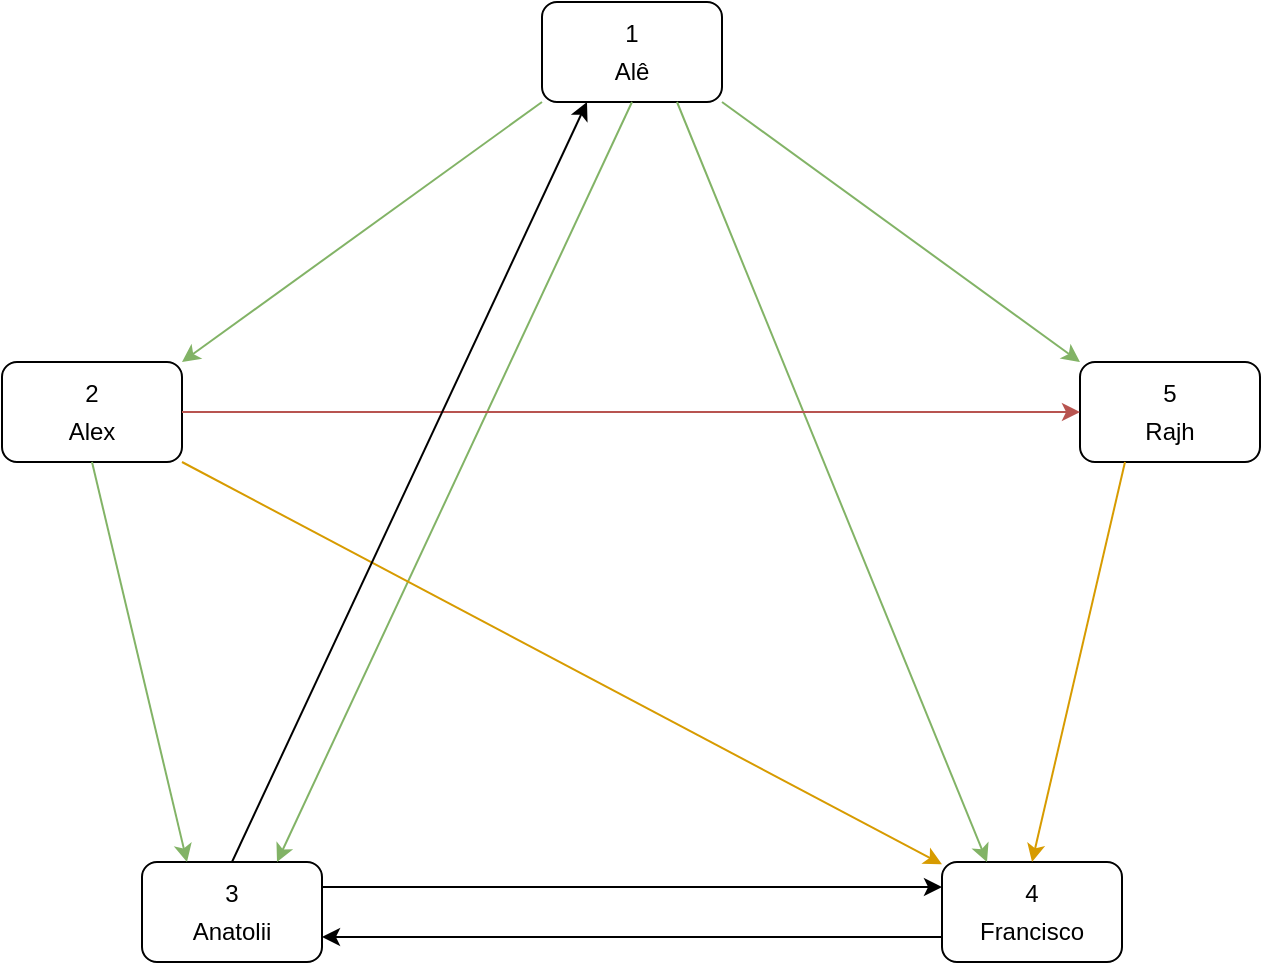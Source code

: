<mxfile version="24.7.16">
  <diagram name="Page-1" id="GsjBTF925dW6HwYl5dRf">
    <mxGraphModel dx="1434" dy="754" grid="1" gridSize="10" guides="1" tooltips="1" connect="1" arrows="1" fold="1" page="1" pageScale="1" pageWidth="850" pageHeight="1100" math="0" shadow="0">
      <root>
        <mxCell id="0" />
        <mxCell id="1" parent="0" />
        <mxCell id="DU1PP0SDqfENR5tr1zNY-1" value="&lt;table&gt;&lt;tbody&gt;&lt;tr&gt;&lt;td&gt;2&lt;/td&gt;&lt;/tr&gt;&lt;tr&gt;&lt;td&gt;Alex&lt;/td&gt;&lt;/tr&gt;&lt;/tbody&gt;&lt;/table&gt;" style="rounded=1;whiteSpace=wrap;html=1;" vertex="1" parent="1">
          <mxGeometry x="150" y="360" width="90" height="50" as="geometry" />
        </mxCell>
        <mxCell id="DU1PP0SDqfENR5tr1zNY-2" value="&lt;table&gt;&lt;tbody&gt;&lt;tr&gt;&lt;td&gt;3&lt;/td&gt;&lt;/tr&gt;&lt;tr&gt;&lt;td&gt;Anatolii&lt;/td&gt;&lt;/tr&gt;&lt;/tbody&gt;&lt;/table&gt;" style="rounded=1;whiteSpace=wrap;html=1;" vertex="1" parent="1">
          <mxGeometry x="220" y="610" width="90" height="50" as="geometry" />
        </mxCell>
        <mxCell id="DU1PP0SDqfENR5tr1zNY-3" value="&lt;table&gt;&lt;tbody&gt;&lt;tr&gt;&lt;td&gt;1&lt;/td&gt;&lt;/tr&gt;&lt;tr&gt;&lt;td&gt;Alê&lt;/td&gt;&lt;/tr&gt;&lt;/tbody&gt;&lt;/table&gt;" style="rounded=1;whiteSpace=wrap;html=1;" vertex="1" parent="1">
          <mxGeometry x="420" y="180" width="90" height="50" as="geometry" />
        </mxCell>
        <mxCell id="DU1PP0SDqfENR5tr1zNY-4" value="&lt;table&gt;&lt;tbody&gt;&lt;tr&gt;&lt;td&gt;4&lt;/td&gt;&lt;/tr&gt;&lt;tr&gt;&lt;td&gt;Francisco&lt;/td&gt;&lt;/tr&gt;&lt;/tbody&gt;&lt;/table&gt;" style="rounded=1;whiteSpace=wrap;html=1;" vertex="1" parent="1">
          <mxGeometry x="620" y="610" width="90" height="50" as="geometry" />
        </mxCell>
        <mxCell id="DU1PP0SDqfENR5tr1zNY-5" value="&lt;table&gt;&lt;tbody&gt;&lt;tr&gt;&lt;td&gt;5&lt;/td&gt;&lt;/tr&gt;&lt;tr&gt;&lt;td&gt;Rajh&lt;/td&gt;&lt;/tr&gt;&lt;/tbody&gt;&lt;/table&gt;" style="rounded=1;whiteSpace=wrap;html=1;" vertex="1" parent="1">
          <mxGeometry x="689" y="360" width="90" height="50" as="geometry" />
        </mxCell>
        <mxCell id="DU1PP0SDqfENR5tr1zNY-9" value="" style="endArrow=classic;html=1;rounded=0;entryX=1;entryY=0;entryDx=0;entryDy=0;fillColor=#d5e8d4;strokeColor=#82b366;exitX=0;exitY=1;exitDx=0;exitDy=0;" edge="1" parent="1" source="DU1PP0SDqfENR5tr1zNY-3" target="DU1PP0SDqfENR5tr1zNY-1">
          <mxGeometry width="50" height="50" relative="1" as="geometry">
            <mxPoint x="420" y="240" as="sourcePoint" />
            <mxPoint x="450" y="470" as="targetPoint" />
          </mxGeometry>
        </mxCell>
        <mxCell id="DU1PP0SDqfENR5tr1zNY-10" value="" style="endArrow=classic;html=1;rounded=0;fillColor=#d5e8d4;strokeColor=#82b366;exitX=0.5;exitY=1;exitDx=0;exitDy=0;entryX=0.75;entryY=0;entryDx=0;entryDy=0;" edge="1" parent="1" source="DU1PP0SDqfENR5tr1zNY-3" target="DU1PP0SDqfENR5tr1zNY-2">
          <mxGeometry width="50" height="50" relative="1" as="geometry">
            <mxPoint x="444" y="240" as="sourcePoint" />
            <mxPoint x="310" y="610" as="targetPoint" />
          </mxGeometry>
        </mxCell>
        <mxCell id="DU1PP0SDqfENR5tr1zNY-11" value="" style="endArrow=classic;html=1;rounded=0;fillColor=#d5e8d4;strokeColor=#82b366;exitX=0.75;exitY=1;exitDx=0;exitDy=0;entryX=0.25;entryY=0;entryDx=0;entryDy=0;" edge="1" parent="1" source="DU1PP0SDqfENR5tr1zNY-3" target="DU1PP0SDqfENR5tr1zNY-4">
          <mxGeometry width="50" height="50" relative="1" as="geometry">
            <mxPoint x="454" y="250" as="sourcePoint" />
            <mxPoint x="690" y="600" as="targetPoint" />
          </mxGeometry>
        </mxCell>
        <mxCell id="DU1PP0SDqfENR5tr1zNY-12" value="" style="endArrow=classic;html=1;rounded=0;entryX=0;entryY=0;entryDx=0;entryDy=0;fillColor=#d5e8d4;strokeColor=#82b366;exitX=1;exitY=1;exitDx=0;exitDy=0;" edge="1" parent="1" source="DU1PP0SDqfENR5tr1zNY-3" target="DU1PP0SDqfENR5tr1zNY-5">
          <mxGeometry width="50" height="50" relative="1" as="geometry">
            <mxPoint x="464" y="260" as="sourcePoint" />
            <mxPoint x="270" y="415" as="targetPoint" />
          </mxGeometry>
        </mxCell>
        <mxCell id="DU1PP0SDqfENR5tr1zNY-13" value="" style="endArrow=classic;html=1;rounded=0;entryX=0.25;entryY=0;entryDx=0;entryDy=0;fillColor=#d5e8d4;strokeColor=#82b366;exitX=0.5;exitY=1;exitDx=0;exitDy=0;" edge="1" parent="1" source="DU1PP0SDqfENR5tr1zNY-1" target="DU1PP0SDqfENR5tr1zNY-2">
          <mxGeometry width="50" height="50" relative="1" as="geometry">
            <mxPoint x="160" y="410" as="sourcePoint" />
            <mxPoint x="-20" y="540" as="targetPoint" />
          </mxGeometry>
        </mxCell>
        <mxCell id="DU1PP0SDqfENR5tr1zNY-14" value="" style="endArrow=classic;html=1;rounded=0;fillColor=#ffe6cc;strokeColor=#d79b00;exitX=1;exitY=1;exitDx=0;exitDy=0;" edge="1" parent="1" source="DU1PP0SDqfENR5tr1zNY-1" target="DU1PP0SDqfENR5tr1zNY-4">
          <mxGeometry width="50" height="50" relative="1" as="geometry">
            <mxPoint x="170" y="420" as="sourcePoint" />
            <mxPoint x="230" y="620" as="targetPoint" />
          </mxGeometry>
        </mxCell>
        <mxCell id="DU1PP0SDqfENR5tr1zNY-15" value="" style="endArrow=classic;html=1;rounded=0;fillColor=#f8cecc;strokeColor=#b85450;exitX=1;exitY=0.5;exitDx=0;exitDy=0;" edge="1" parent="1" source="DU1PP0SDqfENR5tr1zNY-1" target="DU1PP0SDqfENR5tr1zNY-5">
          <mxGeometry width="50" height="50" relative="1" as="geometry">
            <mxPoint x="180" y="430" as="sourcePoint" />
            <mxPoint x="240" y="630" as="targetPoint" />
          </mxGeometry>
        </mxCell>
        <mxCell id="DU1PP0SDqfENR5tr1zNY-16" value="" style="endArrow=classic;html=1;rounded=0;fillColor=#ffe6cc;strokeColor=#d79b00;exitX=0.25;exitY=1;exitDx=0;exitDy=0;entryX=0.5;entryY=0;entryDx=0;entryDy=0;" edge="1" parent="1" source="DU1PP0SDqfENR5tr1zNY-5" target="DU1PP0SDqfENR5tr1zNY-4">
          <mxGeometry width="50" height="50" relative="1" as="geometry">
            <mxPoint x="250" y="420" as="sourcePoint" />
            <mxPoint x="630" y="621" as="targetPoint" />
          </mxGeometry>
        </mxCell>
        <mxCell id="DU1PP0SDqfENR5tr1zNY-21" value="" style="endArrow=classic;html=1;rounded=0;exitX=0.5;exitY=0;exitDx=0;exitDy=0;entryX=0.25;entryY=1;entryDx=0;entryDy=0;" edge="1" parent="1" source="DU1PP0SDqfENR5tr1zNY-2" target="DU1PP0SDqfENR5tr1zNY-3">
          <mxGeometry width="50" height="50" relative="1" as="geometry">
            <mxPoint x="450" y="510" as="sourcePoint" />
            <mxPoint x="500" y="460" as="targetPoint" />
          </mxGeometry>
        </mxCell>
        <mxCell id="DU1PP0SDqfENR5tr1zNY-23" value="" style="endArrow=classic;html=1;rounded=0;entryX=1;entryY=0.75;entryDx=0;entryDy=0;exitX=0;exitY=0.75;exitDx=0;exitDy=0;" edge="1" parent="1" source="DU1PP0SDqfENR5tr1zNY-4" target="DU1PP0SDqfENR5tr1zNY-2">
          <mxGeometry width="50" height="50" relative="1" as="geometry">
            <mxPoint x="610" y="648" as="sourcePoint" />
            <mxPoint x="740" y="410" as="targetPoint" />
          </mxGeometry>
        </mxCell>
        <mxCell id="DU1PP0SDqfENR5tr1zNY-24" value="" style="endArrow=classic;html=1;rounded=0;entryX=0;entryY=0.25;entryDx=0;entryDy=0;exitX=1;exitY=0.25;exitDx=0;exitDy=0;" edge="1" parent="1" source="DU1PP0SDqfENR5tr1zNY-2" target="DU1PP0SDqfENR5tr1zNY-4">
          <mxGeometry width="50" height="50" relative="1" as="geometry">
            <mxPoint x="810" y="430" as="sourcePoint" />
            <mxPoint x="744" y="420" as="targetPoint" />
          </mxGeometry>
        </mxCell>
      </root>
    </mxGraphModel>
  </diagram>
</mxfile>

